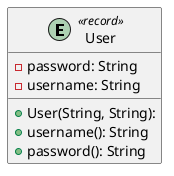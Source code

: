 @startuml
entity User << record >> {
  + User(String, String):
  - password: String
  - username: String
  + username(): String
  + password(): String
}
@enduml